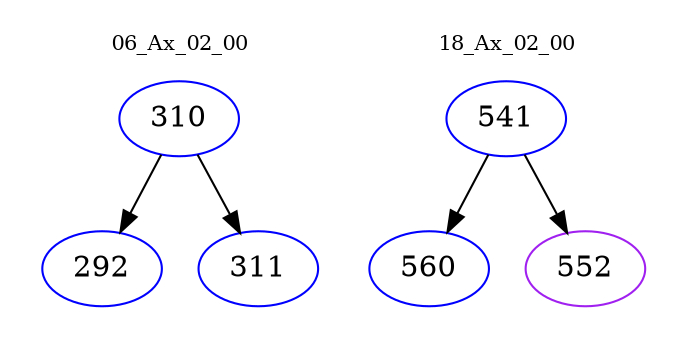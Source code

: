 digraph{
subgraph cluster_0 {
color = white
label = "06_Ax_02_00";
fontsize=10;
T0_310 [label="310", color="blue"]
T0_310 -> T0_292 [color="black"]
T0_292 [label="292", color="blue"]
T0_310 -> T0_311 [color="black"]
T0_311 [label="311", color="blue"]
}
subgraph cluster_1 {
color = white
label = "18_Ax_02_00";
fontsize=10;
T1_541 [label="541", color="blue"]
T1_541 -> T1_560 [color="black"]
T1_560 [label="560", color="blue"]
T1_541 -> T1_552 [color="black"]
T1_552 [label="552", color="purple"]
}
}
